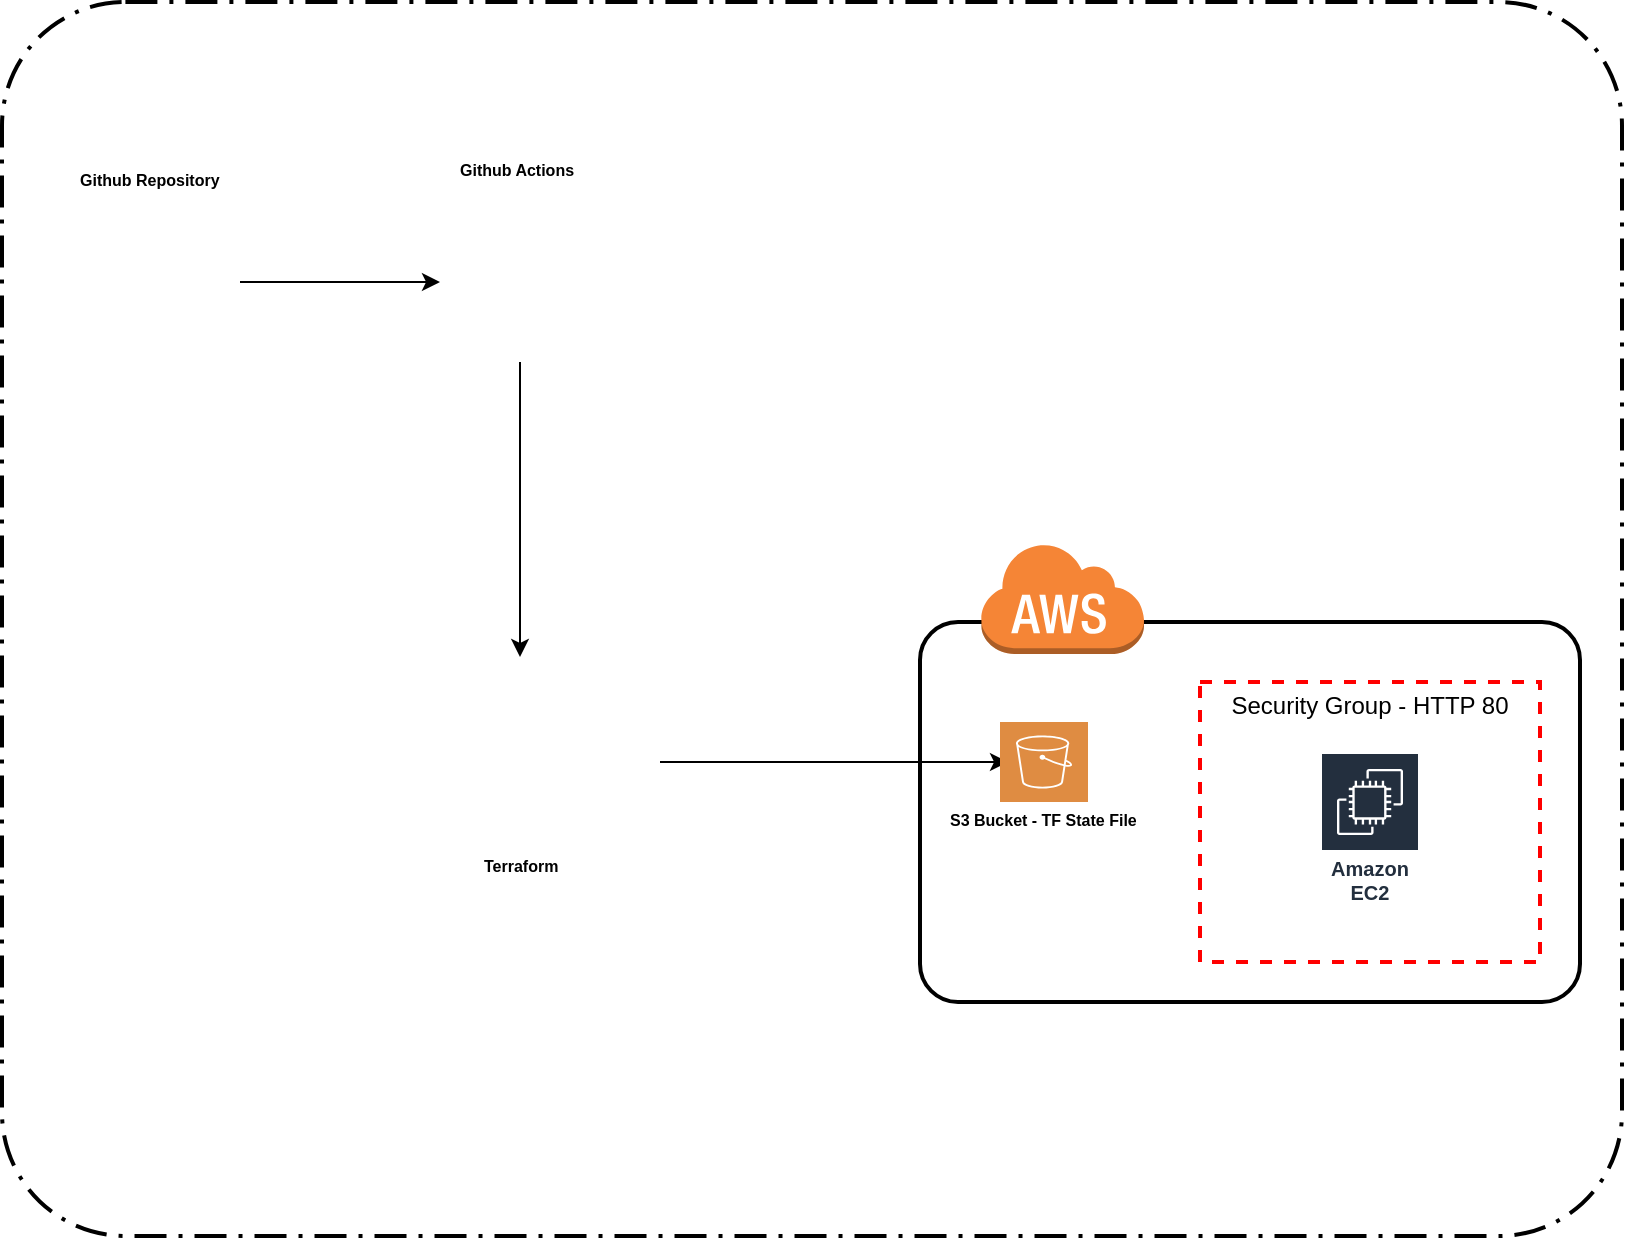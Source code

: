 <mxfile version="21.2.1" type="github">
  <diagram name="Page-1" id="T1zJYFFlIM6Qe4CFHpOK">
    <mxGraphModel dx="601" dy="901" grid="1" gridSize="10" guides="1" tooltips="1" connect="1" arrows="1" fold="1" page="1" pageScale="1" pageWidth="850" pageHeight="1100" math="0" shadow="0">
      <root>
        <mxCell id="0" />
        <mxCell id="1" parent="0" />
        <mxCell id="IoKXvYPVLM2P1b_bKuFa-34" value="" style="rounded=1;arcSize=10;dashed=1;fillColor=none;gradientColor=none;dashPattern=8 3 1 3;strokeWidth=2;" vertex="1" parent="1">
          <mxGeometry x="870" y="253" width="810" height="617" as="geometry" />
        </mxCell>
        <mxCell id="IoKXvYPVLM2P1b_bKuFa-18" value="" style="rounded=1;arcSize=10;dashed=0;fillColor=none;gradientColor=none;strokeWidth=2;" vertex="1" parent="1">
          <mxGeometry x="1329" y="563" width="330" height="190" as="geometry" />
        </mxCell>
        <mxCell id="IoKXvYPVLM2P1b_bKuFa-25" style="edgeStyle=orthogonalEdgeStyle;rounded=0;orthogonalLoop=1;jettySize=auto;html=1;entryX=0;entryY=0.5;entryDx=0;entryDy=0;" edge="1" parent="1" source="IoKXvYPVLM2P1b_bKuFa-10" target="IoKXvYPVLM2P1b_bKuFa-14">
          <mxGeometry relative="1" as="geometry" />
        </mxCell>
        <mxCell id="IoKXvYPVLM2P1b_bKuFa-10" value="" style="shape=image;html=1;verticalAlign=top;verticalLabelPosition=bottom;labelBackgroundColor=#ffffff;imageAspect=0;aspect=fixed;image=https://cdn1.iconfinder.com/data/icons/picons-social/57/github_rounded-128.png" vertex="1" parent="1">
          <mxGeometry x="899" y="348" width="90" height="90" as="geometry" />
        </mxCell>
        <mxCell id="IoKXvYPVLM2P1b_bKuFa-23" style="edgeStyle=orthogonalEdgeStyle;rounded=0;orthogonalLoop=1;jettySize=auto;html=1;" edge="1" parent="1" source="IoKXvYPVLM2P1b_bKuFa-14" target="IoKXvYPVLM2P1b_bKuFa-15">
          <mxGeometry relative="1" as="geometry" />
        </mxCell>
        <mxCell id="IoKXvYPVLM2P1b_bKuFa-14" value="" style="shape=image;verticalLabelPosition=bottom;verticalAlign=top;imageAspect=0;image=https://camo.githubusercontent.com/eeb25c8fe7d597494949032a0a1b2e79830bd8c69d5cc495efdb62fac04007c0/68747470733a2f2f63646e2e73766172756e2e6465762f67682f616374696f6e732e706e67" vertex="1" parent="1">
          <mxGeometry x="1089" y="353" width="80" height="80" as="geometry" />
        </mxCell>
        <mxCell id="IoKXvYPVLM2P1b_bKuFa-22" style="edgeStyle=orthogonalEdgeStyle;rounded=0;orthogonalLoop=1;jettySize=auto;html=1;entryX=0.091;entryY=0.5;entryDx=0;entryDy=0;entryPerimeter=0;" edge="1" parent="1" source="IoKXvYPVLM2P1b_bKuFa-15" target="IoKXvYPVLM2P1b_bKuFa-17">
          <mxGeometry relative="1" as="geometry" />
        </mxCell>
        <mxCell id="IoKXvYPVLM2P1b_bKuFa-15" value="" style="shape=image;verticalLabelPosition=bottom;verticalAlign=top;imageAspect=0;image=https://blog.o2b.com.br/content/images/2022/09/terraform-logo-1.png" vertex="1" parent="1">
          <mxGeometry x="1059" y="580.5" width="140" height="105" as="geometry" />
        </mxCell>
        <mxCell id="IoKXvYPVLM2P1b_bKuFa-17" value="" style="sketch=0;pointerEvents=1;shadow=0;dashed=0;html=1;strokeColor=none;fillColor=#DF8C42;labelPosition=center;verticalLabelPosition=bottom;verticalAlign=top;align=center;outlineConnect=0;shape=mxgraph.veeam2.aws_s3;" vertex="1" parent="1">
          <mxGeometry x="1369" y="613" width="44" height="40" as="geometry" />
        </mxCell>
        <mxCell id="IoKXvYPVLM2P1b_bKuFa-19" value="" style="dashed=0;html=1;shape=mxgraph.aws3.cloud;fillColor=#F58536;gradientColor=none;dashed=0;" vertex="1" parent="1">
          <mxGeometry x="1359" y="523" width="82" height="56" as="geometry" />
        </mxCell>
        <mxCell id="IoKXvYPVLM2P1b_bKuFa-20" value="&lt;h1 style=&quot;font-size: 8px;&quot;&gt;&lt;font style=&quot;font-size: 8px;&quot;&gt;S3 Bucket - TF&amp;nbsp;&lt;/font&gt;State File&lt;/h1&gt;" style="text;html=1;strokeColor=none;fillColor=none;spacing=5;spacingTop=-20;whiteSpace=wrap;overflow=hidden;rounded=0;" vertex="1" parent="1">
          <mxGeometry x="1339" y="663" width="104" height="10" as="geometry" />
        </mxCell>
        <mxCell id="IoKXvYPVLM2P1b_bKuFa-27" value="&lt;h1 style=&quot;font-size: 8px;&quot;&gt;Github Repository&lt;/h1&gt;" style="text;html=1;strokeColor=none;fillColor=none;spacing=5;spacingTop=-20;whiteSpace=wrap;overflow=hidden;rounded=0;" vertex="1" parent="1">
          <mxGeometry x="904" y="343" width="80" height="10" as="geometry" />
        </mxCell>
        <mxCell id="IoKXvYPVLM2P1b_bKuFa-28" value="&lt;h1 style=&quot;font-size: 8px;&quot;&gt;Github Actions&lt;/h1&gt;" style="text;html=1;strokeColor=none;fillColor=none;spacing=5;spacingTop=-20;whiteSpace=wrap;overflow=hidden;rounded=0;" vertex="1" parent="1">
          <mxGeometry x="1093.5" y="338" width="71" height="10" as="geometry" />
        </mxCell>
        <mxCell id="IoKXvYPVLM2P1b_bKuFa-29" value="&lt;h1 style=&quot;font-size: 8px;&quot;&gt;Terraform&lt;/h1&gt;" style="text;html=1;strokeColor=none;fillColor=none;spacing=5;spacingTop=-20;whiteSpace=wrap;overflow=hidden;rounded=0;" vertex="1" parent="1">
          <mxGeometry x="1106" y="685.5" width="46" height="10" as="geometry" />
        </mxCell>
        <mxCell id="IoKXvYPVLM2P1b_bKuFa-31" value="Security Group - HTTP 80" style="fontStyle=0;verticalAlign=top;align=center;spacingTop=-2;fillColor=none;rounded=0;whiteSpace=wrap;html=1;strokeColor=#FF0000;strokeWidth=2;dashed=1;container=1;collapsible=0;expand=0;recursiveResize=0;" vertex="1" parent="1">
          <mxGeometry x="1469" y="593" width="170" height="140" as="geometry" />
        </mxCell>
        <mxCell id="IoKXvYPVLM2P1b_bKuFa-33" value="Amazon EC2" style="sketch=0;outlineConnect=0;fontColor=#232F3E;gradientColor=none;strokeColor=#ffffff;fillColor=#232F3E;dashed=0;verticalLabelPosition=middle;verticalAlign=bottom;align=center;html=1;whiteSpace=wrap;fontSize=10;fontStyle=1;spacing=3;shape=mxgraph.aws4.productIcon;prIcon=mxgraph.aws4.ec2;movable=1;resizable=1;rotatable=1;deletable=1;editable=1;locked=0;connectable=1;" vertex="1" parent="IoKXvYPVLM2P1b_bKuFa-31">
          <mxGeometry x="60" y="35" width="50" height="80" as="geometry" />
        </mxCell>
      </root>
    </mxGraphModel>
  </diagram>
</mxfile>

